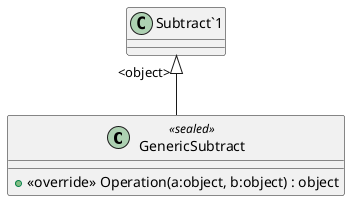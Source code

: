 @startuml
class GenericSubtract <<sealed>> {
    + <<override>> Operation(a:object, b:object) : object
}
"Subtract`1" "<object>" <|-- GenericSubtract
@enduml
